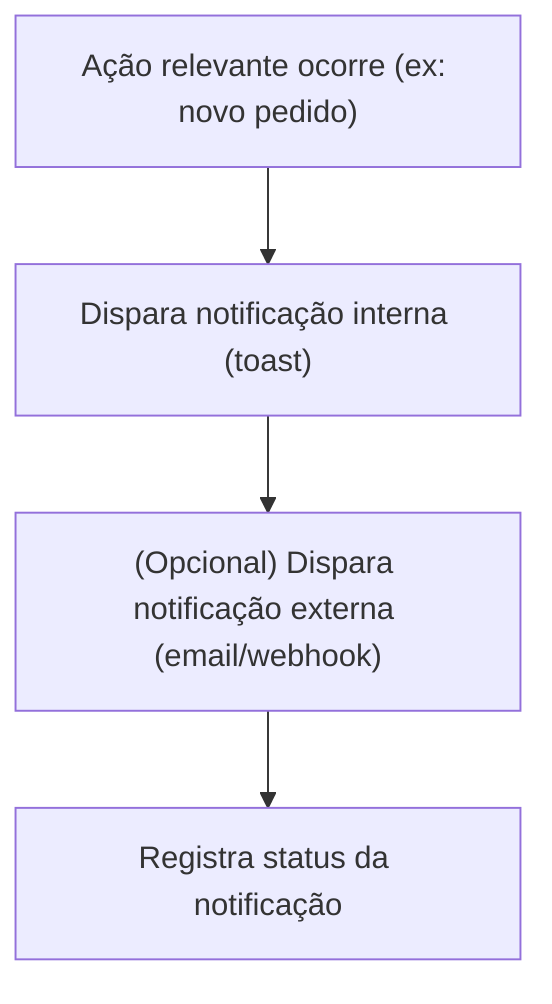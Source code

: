 flowchart TD
    N1["Ação relevante ocorre (ex: novo pedido)"]
    N2["Dispara notificação interna (toast)"]
    N3["(Opcional) Dispara notificação externa (email/webhook)"]
    N4["Registra status da notificação"]
    N1 --> N2 --> N3 --> N4
